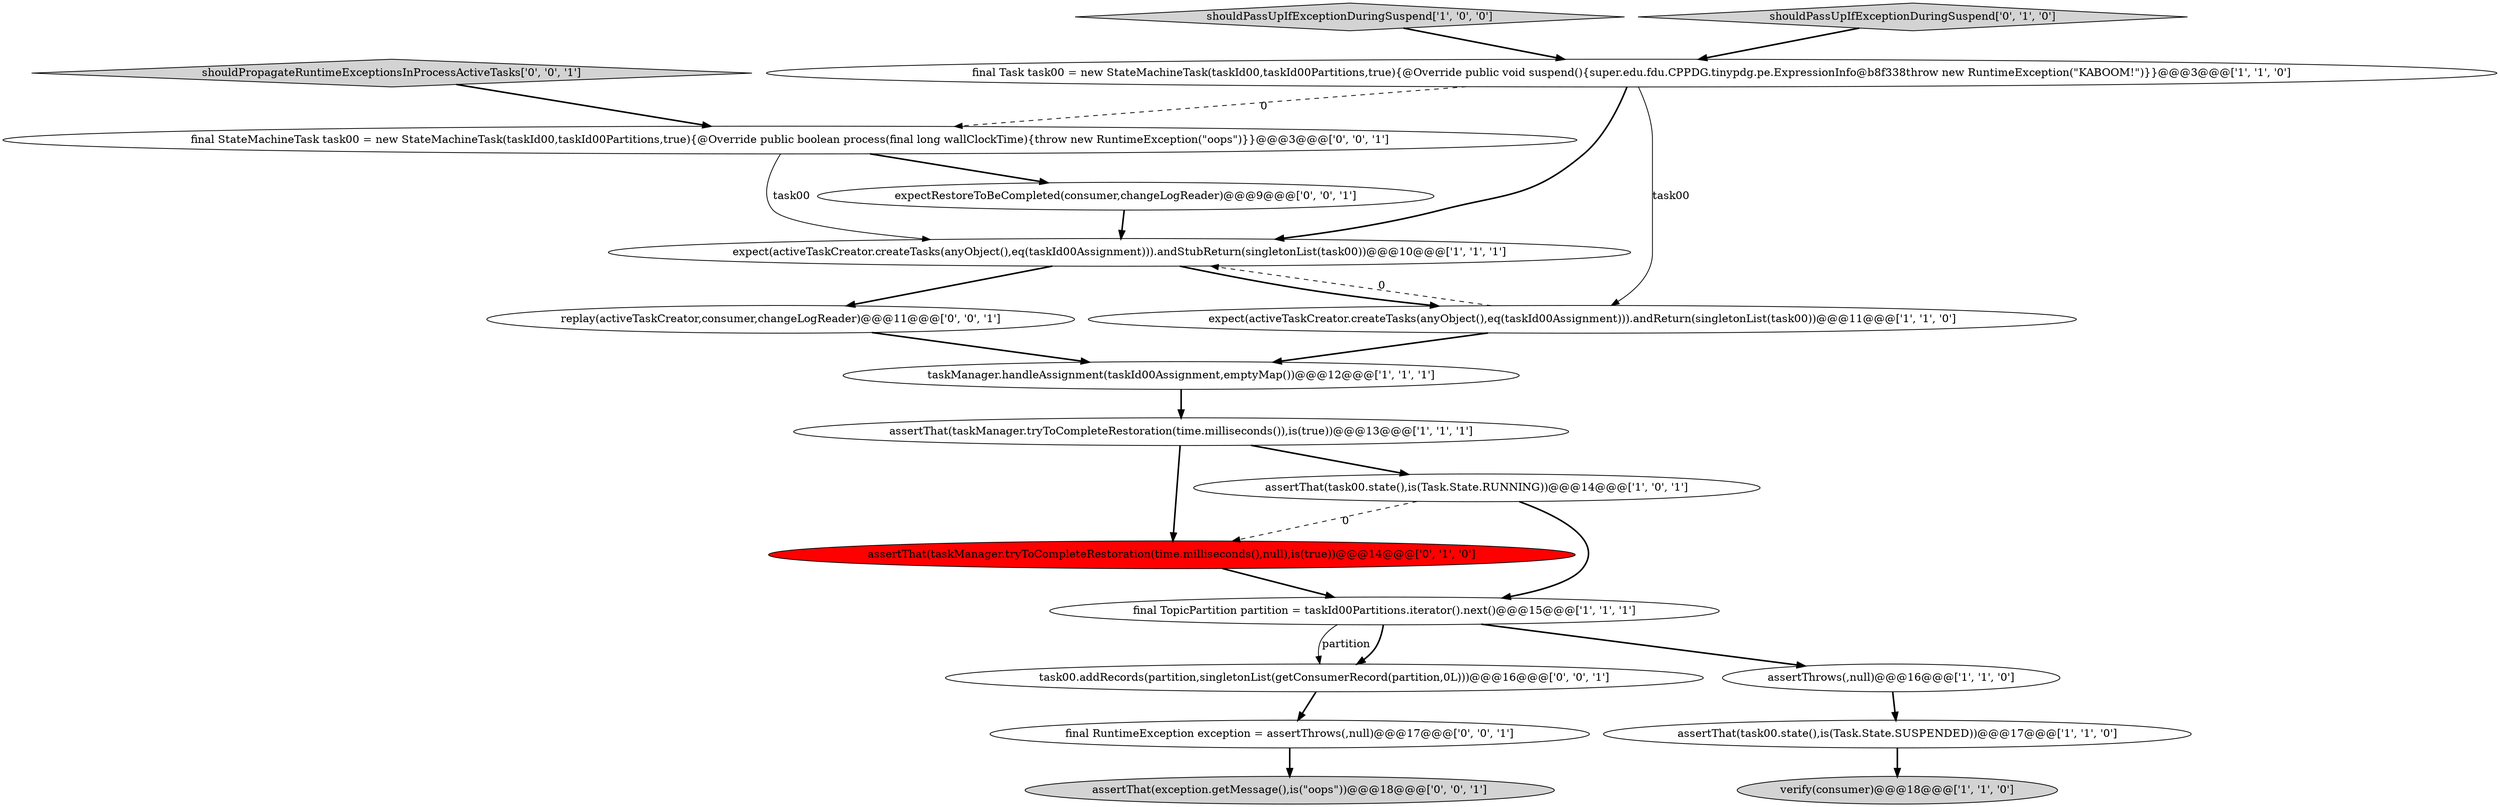digraph {
18 [style = filled, label = "shouldPropagateRuntimeExceptionsInProcessActiveTasks['0', '0', '1']", fillcolor = lightgray, shape = diamond image = "AAA0AAABBB3BBB"];
8 [style = filled, label = "expect(activeTaskCreator.createTasks(anyObject(),eq(taskId00Assignment))).andStubReturn(singletonList(task00))@@@10@@@['1', '1', '1']", fillcolor = white, shape = ellipse image = "AAA0AAABBB1BBB"];
19 [style = filled, label = "task00.addRecords(partition,singletonList(getConsumerRecord(partition,0L)))@@@16@@@['0', '0', '1']", fillcolor = white, shape = ellipse image = "AAA0AAABBB3BBB"];
5 [style = filled, label = "final TopicPartition partition = taskId00Partitions.iterator().next()@@@15@@@['1', '1', '1']", fillcolor = white, shape = ellipse image = "AAA0AAABBB1BBB"];
6 [style = filled, label = "taskManager.handleAssignment(taskId00Assignment,emptyMap())@@@12@@@['1', '1', '1']", fillcolor = white, shape = ellipse image = "AAA0AAABBB1BBB"];
3 [style = filled, label = "assertThat(taskManager.tryToCompleteRestoration(time.milliseconds()),is(true))@@@13@@@['1', '1', '1']", fillcolor = white, shape = ellipse image = "AAA0AAABBB1BBB"];
11 [style = filled, label = "assertThat(taskManager.tryToCompleteRestoration(time.milliseconds(),null),is(true))@@@14@@@['0', '1', '0']", fillcolor = red, shape = ellipse image = "AAA1AAABBB2BBB"];
10 [style = filled, label = "verify(consumer)@@@18@@@['1', '1', '0']", fillcolor = lightgray, shape = ellipse image = "AAA0AAABBB1BBB"];
9 [style = filled, label = "expect(activeTaskCreator.createTasks(anyObject(),eq(taskId00Assignment))).andReturn(singletonList(task00))@@@11@@@['1', '1', '0']", fillcolor = white, shape = ellipse image = "AAA0AAABBB1BBB"];
14 [style = filled, label = "replay(activeTaskCreator,consumer,changeLogReader)@@@11@@@['0', '0', '1']", fillcolor = white, shape = ellipse image = "AAA0AAABBB3BBB"];
0 [style = filled, label = "shouldPassUpIfExceptionDuringSuspend['1', '0', '0']", fillcolor = lightgray, shape = diamond image = "AAA0AAABBB1BBB"];
4 [style = filled, label = "assertThat(task00.state(),is(Task.State.SUSPENDED))@@@17@@@['1', '1', '0']", fillcolor = white, shape = ellipse image = "AAA0AAABBB1BBB"];
12 [style = filled, label = "shouldPassUpIfExceptionDuringSuspend['0', '1', '0']", fillcolor = lightgray, shape = diamond image = "AAA0AAABBB2BBB"];
1 [style = filled, label = "assertThat(task00.state(),is(Task.State.RUNNING))@@@14@@@['1', '0', '1']", fillcolor = white, shape = ellipse image = "AAA0AAABBB1BBB"];
15 [style = filled, label = "expectRestoreToBeCompleted(consumer,changeLogReader)@@@9@@@['0', '0', '1']", fillcolor = white, shape = ellipse image = "AAA0AAABBB3BBB"];
17 [style = filled, label = "assertThat(exception.getMessage(),is(\"oops\"))@@@18@@@['0', '0', '1']", fillcolor = lightgray, shape = ellipse image = "AAA0AAABBB3BBB"];
16 [style = filled, label = "final RuntimeException exception = assertThrows(,null)@@@17@@@['0', '0', '1']", fillcolor = white, shape = ellipse image = "AAA0AAABBB3BBB"];
13 [style = filled, label = "final StateMachineTask task00 = new StateMachineTask(taskId00,taskId00Partitions,true){@Override public boolean process(final long wallClockTime){throw new RuntimeException(\"oops\")}}@@@3@@@['0', '0', '1']", fillcolor = white, shape = ellipse image = "AAA0AAABBB3BBB"];
2 [style = filled, label = "assertThrows(,null)@@@16@@@['1', '1', '0']", fillcolor = white, shape = ellipse image = "AAA0AAABBB1BBB"];
7 [style = filled, label = "final Task task00 = new StateMachineTask(taskId00,taskId00Partitions,true){@Override public void suspend(){super.edu.fdu.CPPDG.tinypdg.pe.ExpressionInfo@b8f338throw new RuntimeException(\"KABOOM!\")}}@@@3@@@['1', '1', '0']", fillcolor = white, shape = ellipse image = "AAA0AAABBB1BBB"];
1->5 [style = bold, label=""];
4->10 [style = bold, label=""];
6->3 [style = bold, label=""];
3->1 [style = bold, label=""];
3->11 [style = bold, label=""];
7->9 [style = solid, label="task00"];
8->14 [style = bold, label=""];
16->17 [style = bold, label=""];
7->8 [style = bold, label=""];
9->8 [style = dashed, label="0"];
2->4 [style = bold, label=""];
12->7 [style = bold, label=""];
9->6 [style = bold, label=""];
19->16 [style = bold, label=""];
0->7 [style = bold, label=""];
5->19 [style = bold, label=""];
11->5 [style = bold, label=""];
5->2 [style = bold, label=""];
1->11 [style = dashed, label="0"];
8->9 [style = bold, label=""];
18->13 [style = bold, label=""];
7->13 [style = dashed, label="0"];
5->19 [style = solid, label="partition"];
13->8 [style = solid, label="task00"];
13->15 [style = bold, label=""];
15->8 [style = bold, label=""];
14->6 [style = bold, label=""];
}
